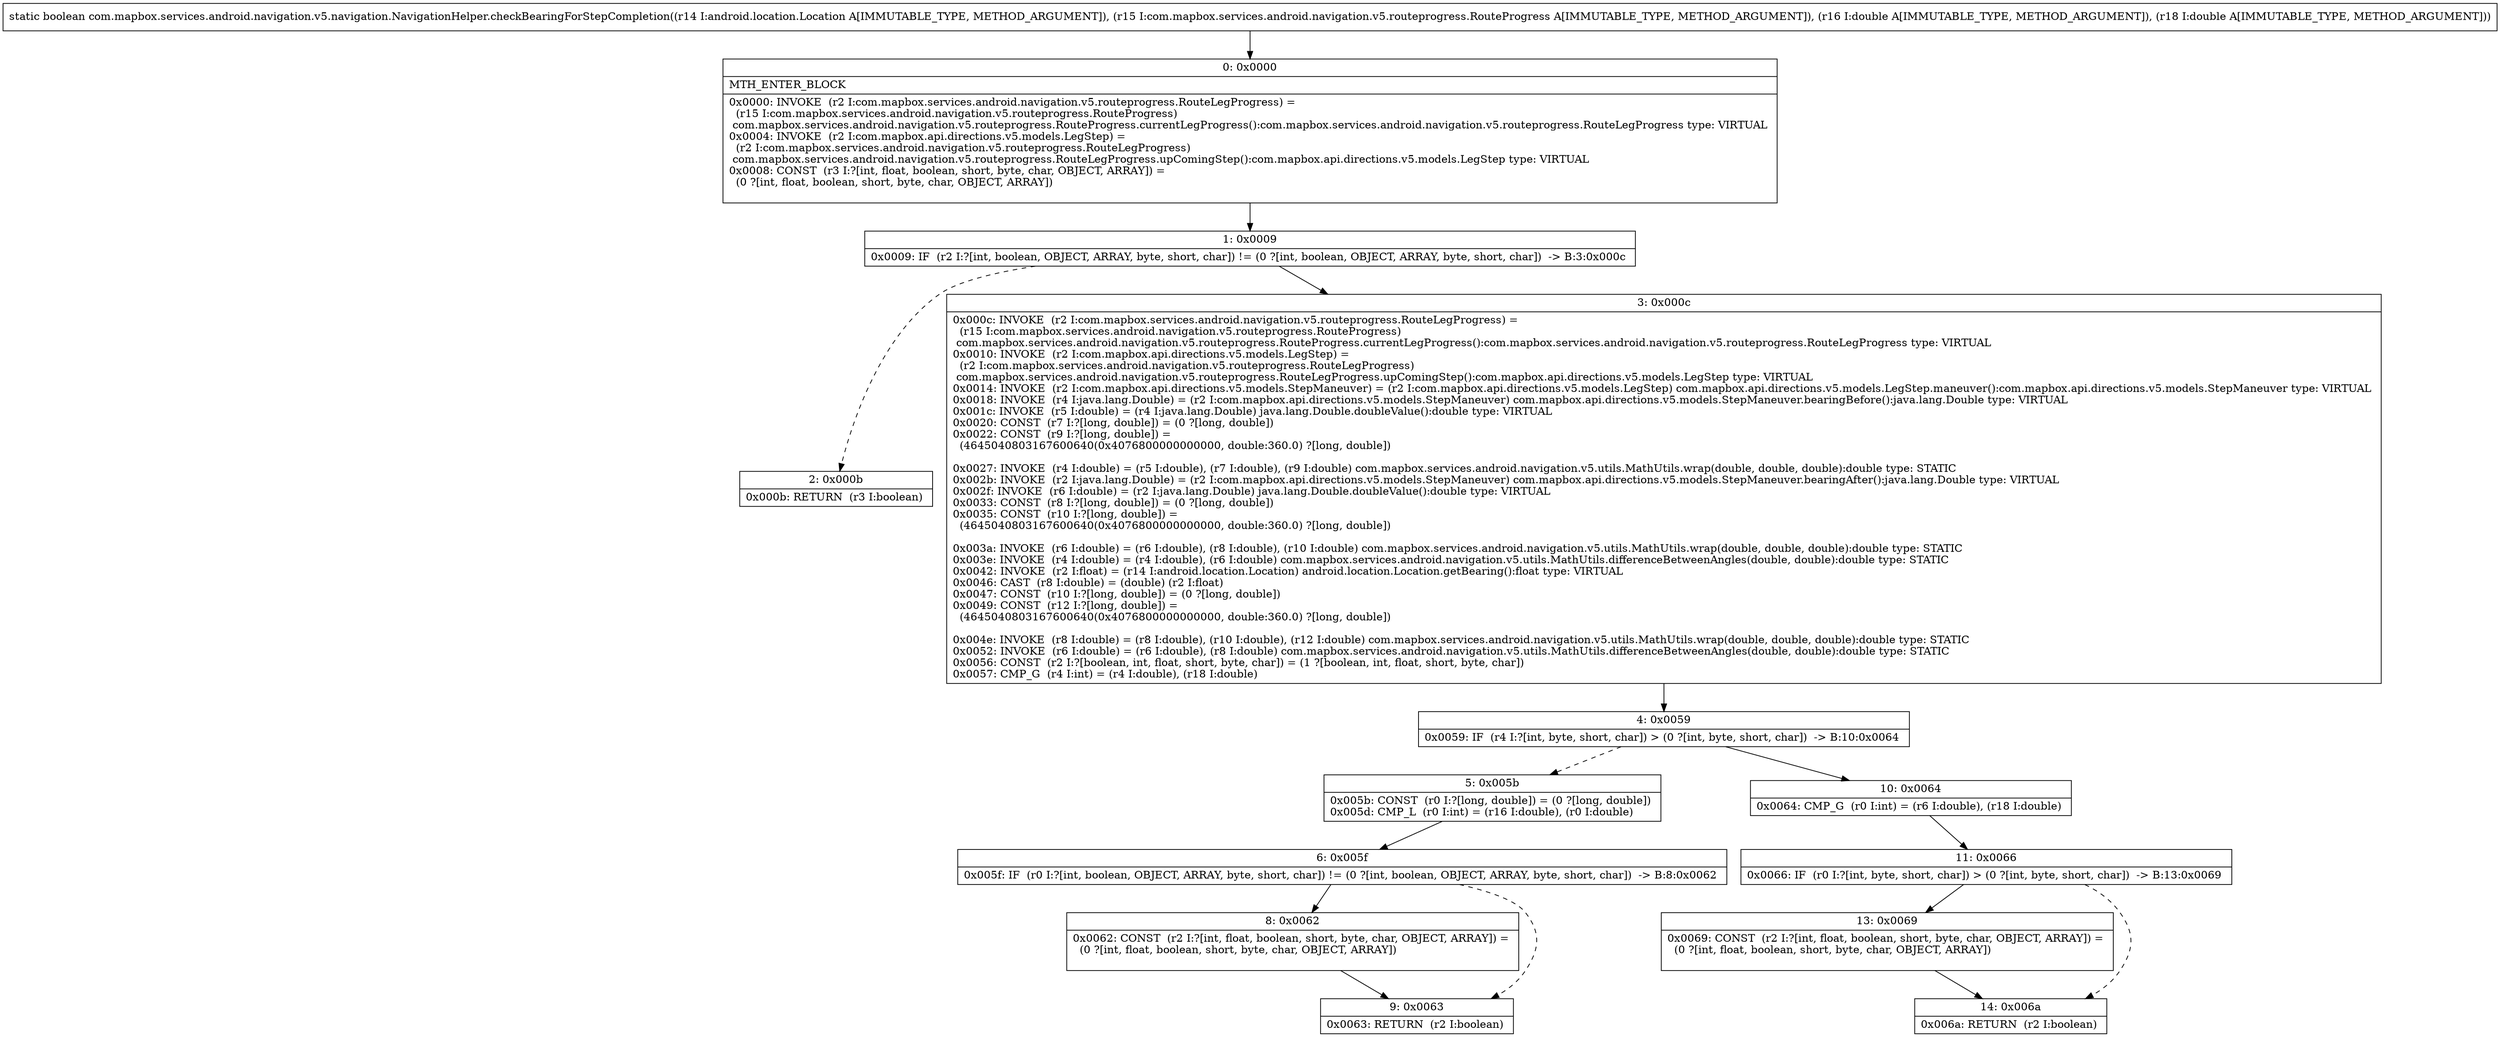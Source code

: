 digraph "CFG forcom.mapbox.services.android.navigation.v5.navigation.NavigationHelper.checkBearingForStepCompletion(Landroid\/location\/Location;Lcom\/mapbox\/services\/android\/navigation\/v5\/routeprogress\/RouteProgress;DD)Z" {
Node_0 [shape=record,label="{0\:\ 0x0000|MTH_ENTER_BLOCK\l|0x0000: INVOKE  (r2 I:com.mapbox.services.android.navigation.v5.routeprogress.RouteLegProgress) = \l  (r15 I:com.mapbox.services.android.navigation.v5.routeprogress.RouteProgress)\l com.mapbox.services.android.navigation.v5.routeprogress.RouteProgress.currentLegProgress():com.mapbox.services.android.navigation.v5.routeprogress.RouteLegProgress type: VIRTUAL \l0x0004: INVOKE  (r2 I:com.mapbox.api.directions.v5.models.LegStep) = \l  (r2 I:com.mapbox.services.android.navigation.v5.routeprogress.RouteLegProgress)\l com.mapbox.services.android.navigation.v5.routeprogress.RouteLegProgress.upComingStep():com.mapbox.api.directions.v5.models.LegStep type: VIRTUAL \l0x0008: CONST  (r3 I:?[int, float, boolean, short, byte, char, OBJECT, ARRAY]) = \l  (0 ?[int, float, boolean, short, byte, char, OBJECT, ARRAY])\l \l}"];
Node_1 [shape=record,label="{1\:\ 0x0009|0x0009: IF  (r2 I:?[int, boolean, OBJECT, ARRAY, byte, short, char]) != (0 ?[int, boolean, OBJECT, ARRAY, byte, short, char])  \-\> B:3:0x000c \l}"];
Node_2 [shape=record,label="{2\:\ 0x000b|0x000b: RETURN  (r3 I:boolean) \l}"];
Node_3 [shape=record,label="{3\:\ 0x000c|0x000c: INVOKE  (r2 I:com.mapbox.services.android.navigation.v5.routeprogress.RouteLegProgress) = \l  (r15 I:com.mapbox.services.android.navigation.v5.routeprogress.RouteProgress)\l com.mapbox.services.android.navigation.v5.routeprogress.RouteProgress.currentLegProgress():com.mapbox.services.android.navigation.v5.routeprogress.RouteLegProgress type: VIRTUAL \l0x0010: INVOKE  (r2 I:com.mapbox.api.directions.v5.models.LegStep) = \l  (r2 I:com.mapbox.services.android.navigation.v5.routeprogress.RouteLegProgress)\l com.mapbox.services.android.navigation.v5.routeprogress.RouteLegProgress.upComingStep():com.mapbox.api.directions.v5.models.LegStep type: VIRTUAL \l0x0014: INVOKE  (r2 I:com.mapbox.api.directions.v5.models.StepManeuver) = (r2 I:com.mapbox.api.directions.v5.models.LegStep) com.mapbox.api.directions.v5.models.LegStep.maneuver():com.mapbox.api.directions.v5.models.StepManeuver type: VIRTUAL \l0x0018: INVOKE  (r4 I:java.lang.Double) = (r2 I:com.mapbox.api.directions.v5.models.StepManeuver) com.mapbox.api.directions.v5.models.StepManeuver.bearingBefore():java.lang.Double type: VIRTUAL \l0x001c: INVOKE  (r5 I:double) = (r4 I:java.lang.Double) java.lang.Double.doubleValue():double type: VIRTUAL \l0x0020: CONST  (r7 I:?[long, double]) = (0 ?[long, double]) \l0x0022: CONST  (r9 I:?[long, double]) = \l  (4645040803167600640(0x4076800000000000, double:360.0) ?[long, double])\l \l0x0027: INVOKE  (r4 I:double) = (r5 I:double), (r7 I:double), (r9 I:double) com.mapbox.services.android.navigation.v5.utils.MathUtils.wrap(double, double, double):double type: STATIC \l0x002b: INVOKE  (r2 I:java.lang.Double) = (r2 I:com.mapbox.api.directions.v5.models.StepManeuver) com.mapbox.api.directions.v5.models.StepManeuver.bearingAfter():java.lang.Double type: VIRTUAL \l0x002f: INVOKE  (r6 I:double) = (r2 I:java.lang.Double) java.lang.Double.doubleValue():double type: VIRTUAL \l0x0033: CONST  (r8 I:?[long, double]) = (0 ?[long, double]) \l0x0035: CONST  (r10 I:?[long, double]) = \l  (4645040803167600640(0x4076800000000000, double:360.0) ?[long, double])\l \l0x003a: INVOKE  (r6 I:double) = (r6 I:double), (r8 I:double), (r10 I:double) com.mapbox.services.android.navigation.v5.utils.MathUtils.wrap(double, double, double):double type: STATIC \l0x003e: INVOKE  (r4 I:double) = (r4 I:double), (r6 I:double) com.mapbox.services.android.navigation.v5.utils.MathUtils.differenceBetweenAngles(double, double):double type: STATIC \l0x0042: INVOKE  (r2 I:float) = (r14 I:android.location.Location) android.location.Location.getBearing():float type: VIRTUAL \l0x0046: CAST  (r8 I:double) = (double) (r2 I:float) \l0x0047: CONST  (r10 I:?[long, double]) = (0 ?[long, double]) \l0x0049: CONST  (r12 I:?[long, double]) = \l  (4645040803167600640(0x4076800000000000, double:360.0) ?[long, double])\l \l0x004e: INVOKE  (r8 I:double) = (r8 I:double), (r10 I:double), (r12 I:double) com.mapbox.services.android.navigation.v5.utils.MathUtils.wrap(double, double, double):double type: STATIC \l0x0052: INVOKE  (r6 I:double) = (r6 I:double), (r8 I:double) com.mapbox.services.android.navigation.v5.utils.MathUtils.differenceBetweenAngles(double, double):double type: STATIC \l0x0056: CONST  (r2 I:?[boolean, int, float, short, byte, char]) = (1 ?[boolean, int, float, short, byte, char]) \l0x0057: CMP_G  (r4 I:int) = (r4 I:double), (r18 I:double) \l}"];
Node_4 [shape=record,label="{4\:\ 0x0059|0x0059: IF  (r4 I:?[int, byte, short, char]) \> (0 ?[int, byte, short, char])  \-\> B:10:0x0064 \l}"];
Node_5 [shape=record,label="{5\:\ 0x005b|0x005b: CONST  (r0 I:?[long, double]) = (0 ?[long, double]) \l0x005d: CMP_L  (r0 I:int) = (r16 I:double), (r0 I:double) \l}"];
Node_6 [shape=record,label="{6\:\ 0x005f|0x005f: IF  (r0 I:?[int, boolean, OBJECT, ARRAY, byte, short, char]) != (0 ?[int, boolean, OBJECT, ARRAY, byte, short, char])  \-\> B:8:0x0062 \l}"];
Node_8 [shape=record,label="{8\:\ 0x0062|0x0062: CONST  (r2 I:?[int, float, boolean, short, byte, char, OBJECT, ARRAY]) = \l  (0 ?[int, float, boolean, short, byte, char, OBJECT, ARRAY])\l \l}"];
Node_9 [shape=record,label="{9\:\ 0x0063|0x0063: RETURN  (r2 I:boolean) \l}"];
Node_10 [shape=record,label="{10\:\ 0x0064|0x0064: CMP_G  (r0 I:int) = (r6 I:double), (r18 I:double) \l}"];
Node_11 [shape=record,label="{11\:\ 0x0066|0x0066: IF  (r0 I:?[int, byte, short, char]) \> (0 ?[int, byte, short, char])  \-\> B:13:0x0069 \l}"];
Node_13 [shape=record,label="{13\:\ 0x0069|0x0069: CONST  (r2 I:?[int, float, boolean, short, byte, char, OBJECT, ARRAY]) = \l  (0 ?[int, float, boolean, short, byte, char, OBJECT, ARRAY])\l \l}"];
Node_14 [shape=record,label="{14\:\ 0x006a|0x006a: RETURN  (r2 I:boolean) \l}"];
MethodNode[shape=record,label="{static boolean com.mapbox.services.android.navigation.v5.navigation.NavigationHelper.checkBearingForStepCompletion((r14 I:android.location.Location A[IMMUTABLE_TYPE, METHOD_ARGUMENT]), (r15 I:com.mapbox.services.android.navigation.v5.routeprogress.RouteProgress A[IMMUTABLE_TYPE, METHOD_ARGUMENT]), (r16 I:double A[IMMUTABLE_TYPE, METHOD_ARGUMENT]), (r18 I:double A[IMMUTABLE_TYPE, METHOD_ARGUMENT])) }"];
MethodNode -> Node_0;
Node_0 -> Node_1;
Node_1 -> Node_2[style=dashed];
Node_1 -> Node_3;
Node_3 -> Node_4;
Node_4 -> Node_5[style=dashed];
Node_4 -> Node_10;
Node_5 -> Node_6;
Node_6 -> Node_8;
Node_6 -> Node_9[style=dashed];
Node_8 -> Node_9;
Node_10 -> Node_11;
Node_11 -> Node_13;
Node_11 -> Node_14[style=dashed];
Node_13 -> Node_14;
}

